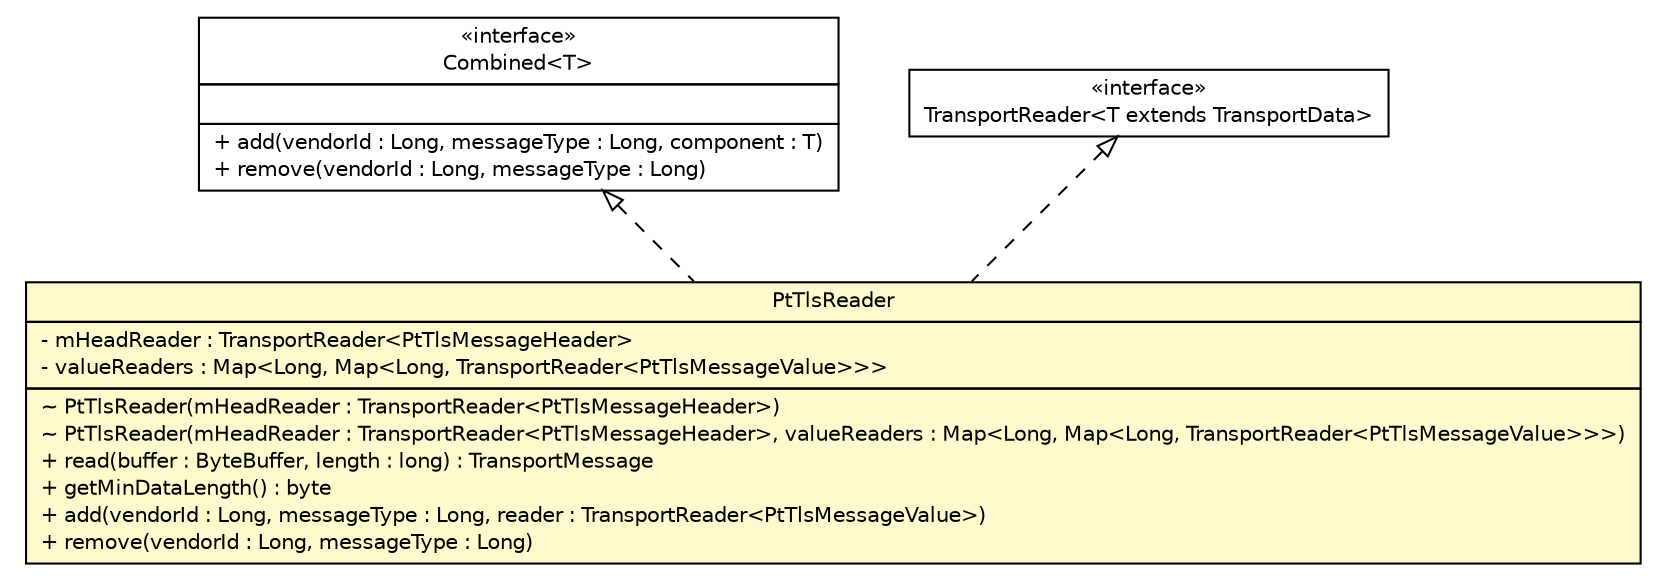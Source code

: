 #!/usr/local/bin/dot
#
# Class diagram 
# Generated by UMLGraph version R5_6 (http://www.umlgraph.org/)
#

digraph G {
	edge [fontname="Helvetica",fontsize=10,labelfontname="Helvetica",labelfontsize=10];
	node [fontname="Helvetica",fontsize=10,shape=plaintext];
	nodesep=0.25;
	ranksep=0.5;
	// de.hsbremen.tc.tnc.message.Combined<T>
	c155231 [label=<<table title="de.hsbremen.tc.tnc.message.Combined" border="0" cellborder="1" cellspacing="0" cellpadding="2" port="p" href="../../../../../../../de/hsbremen/tc/tnc/message/Combined.html">
		<tr><td><table border="0" cellspacing="0" cellpadding="1">
<tr><td align="center" balign="center"> &#171;interface&#187; </td></tr>
<tr><td align="center" balign="center"> Combined&lt;T&gt; </td></tr>
		</table></td></tr>
		<tr><td><table border="0" cellspacing="0" cellpadding="1">
<tr><td align="left" balign="left">  </td></tr>
		</table></td></tr>
		<tr><td><table border="0" cellspacing="0" cellpadding="1">
<tr><td align="left" balign="left"> + add(vendorId : Long, messageType : Long, component : T) </td></tr>
<tr><td align="left" balign="left"> + remove(vendorId : Long, messageType : Long) </td></tr>
		</table></td></tr>
		</table>>, URL="../../../../../../../de/hsbremen/tc/tnc/message/Combined.html", fontname="Helvetica", fontcolor="black", fontsize=10.0];
	// de.hsbremen.tc.tnc.message.t.serialize.bytebuffer.TransportReader<T extends de.hsbremen.tc.tnc.message.t.TransportData>
	c155245 [label=<<table title="de.hsbremen.tc.tnc.message.t.serialize.bytebuffer.TransportReader" border="0" cellborder="1" cellspacing="0" cellpadding="2" port="p" href="../../../../../../../de/hsbremen/tc/tnc/message/t/serialize/bytebuffer/TransportReader.html">
		<tr><td><table border="0" cellspacing="0" cellpadding="1">
<tr><td align="center" balign="center"> &#171;interface&#187; </td></tr>
<tr><td align="center" balign="center"> TransportReader&lt;T extends TransportData&gt; </td></tr>
		</table></td></tr>
		</table>>, URL="../../../../../../../de/hsbremen/tc/tnc/message/t/serialize/bytebuffer/TransportReader.html", fontname="Helvetica", fontcolor="black", fontsize=10.0];
	// org.ietf.nea.pt.serialize.reader.bytebuffer.PtTlsReader
	c155285 [label=<<table title="org.ietf.nea.pt.serialize.reader.bytebuffer.PtTlsReader" border="0" cellborder="1" cellspacing="0" cellpadding="2" port="p" bgcolor="lemonChiffon" href="./PtTlsReader.html">
		<tr><td><table border="0" cellspacing="0" cellpadding="1">
<tr><td align="center" balign="center"> PtTlsReader </td></tr>
		</table></td></tr>
		<tr><td><table border="0" cellspacing="0" cellpadding="1">
<tr><td align="left" balign="left"> - mHeadReader : TransportReader&lt;PtTlsMessageHeader&gt; </td></tr>
<tr><td align="left" balign="left"> - valueReaders : Map&lt;Long, Map&lt;Long, TransportReader&lt;PtTlsMessageValue&gt;&gt;&gt; </td></tr>
		</table></td></tr>
		<tr><td><table border="0" cellspacing="0" cellpadding="1">
<tr><td align="left" balign="left"> ~ PtTlsReader(mHeadReader : TransportReader&lt;PtTlsMessageHeader&gt;) </td></tr>
<tr><td align="left" balign="left"> ~ PtTlsReader(mHeadReader : TransportReader&lt;PtTlsMessageHeader&gt;, valueReaders : Map&lt;Long, Map&lt;Long, TransportReader&lt;PtTlsMessageValue&gt;&gt;&gt;) </td></tr>
<tr><td align="left" balign="left"> + read(buffer : ByteBuffer, length : long) : TransportMessage </td></tr>
<tr><td align="left" balign="left"> + getMinDataLength() : byte </td></tr>
<tr><td align="left" balign="left"> + add(vendorId : Long, messageType : Long, reader : TransportReader&lt;PtTlsMessageValue&gt;) </td></tr>
<tr><td align="left" balign="left"> + remove(vendorId : Long, messageType : Long) </td></tr>
		</table></td></tr>
		</table>>, URL="./PtTlsReader.html", fontname="Helvetica", fontcolor="black", fontsize=10.0];
	//org.ietf.nea.pt.serialize.reader.bytebuffer.PtTlsReader implements de.hsbremen.tc.tnc.message.t.serialize.bytebuffer.TransportReader<T extends de.hsbremen.tc.tnc.message.t.TransportData>
	c155245:p -> c155285:p [dir=back,arrowtail=empty,style=dashed];
	//org.ietf.nea.pt.serialize.reader.bytebuffer.PtTlsReader implements de.hsbremen.tc.tnc.message.Combined<T>
	c155231:p -> c155285:p [dir=back,arrowtail=empty,style=dashed];
}

